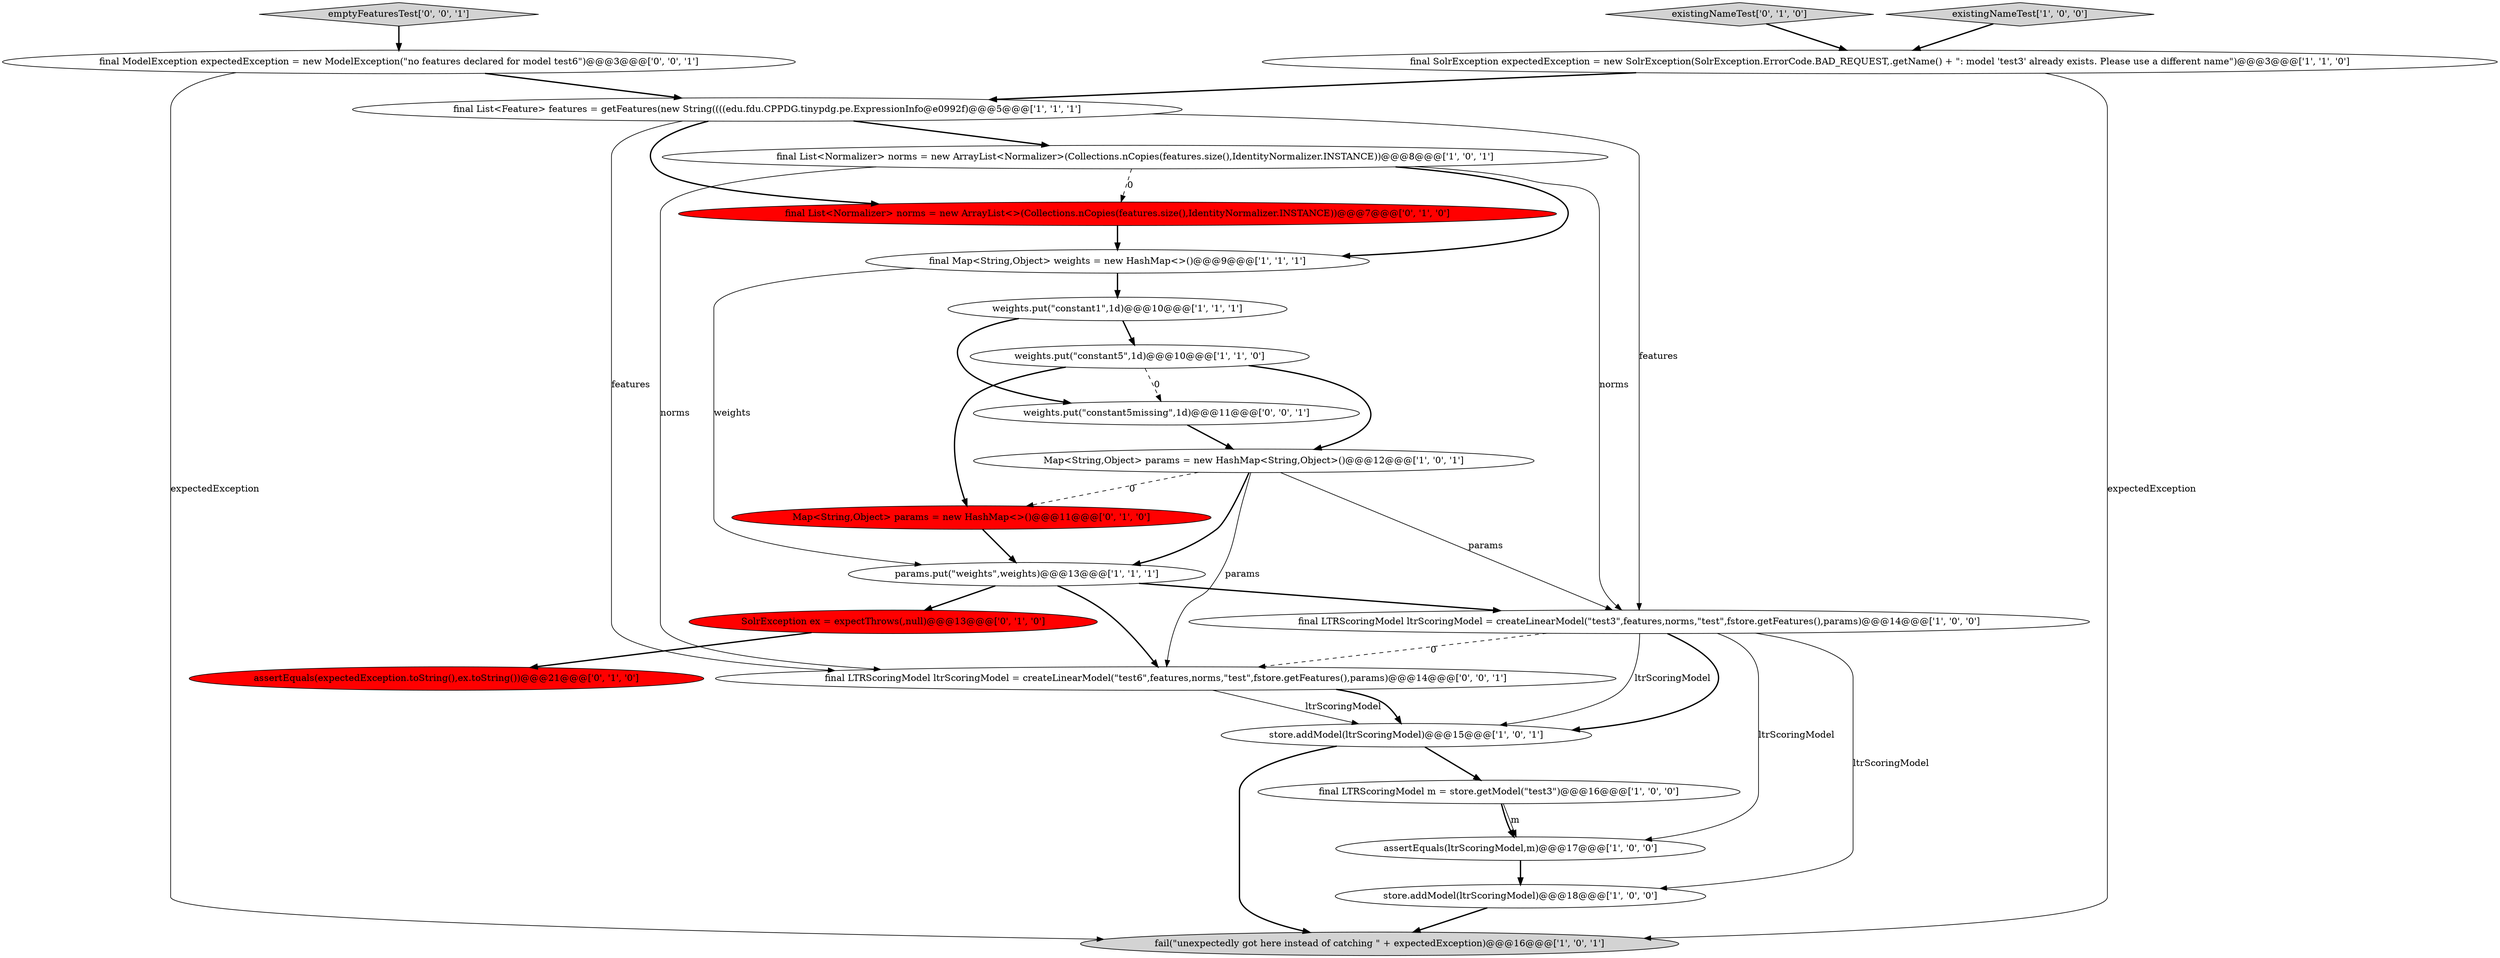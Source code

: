 digraph {
0 [style = filled, label = "params.put(\"weights\",weights)@@@13@@@['1', '1', '1']", fillcolor = white, shape = ellipse image = "AAA0AAABBB1BBB"];
6 [style = filled, label = "final List<Normalizer> norms = new ArrayList<Normalizer>(Collections.nCopies(features.size(),IdentityNormalizer.INSTANCE))@@@8@@@['1', '0', '1']", fillcolor = white, shape = ellipse image = "AAA0AAABBB1BBB"];
10 [style = filled, label = "final LTRScoringModel ltrScoringModel = createLinearModel(\"test3\",features,norms,\"test\",fstore.getFeatures(),params)@@@14@@@['1', '0', '0']", fillcolor = white, shape = ellipse image = "AAA0AAABBB1BBB"];
19 [style = filled, label = "Map<String,Object> params = new HashMap<>()@@@11@@@['0', '1', '0']", fillcolor = red, shape = ellipse image = "AAA1AAABBB2BBB"];
20 [style = filled, label = "emptyFeaturesTest['0', '0', '1']", fillcolor = lightgray, shape = diamond image = "AAA0AAABBB3BBB"];
18 [style = filled, label = "assertEquals(expectedException.toString(),ex.toString())@@@21@@@['0', '1', '0']", fillcolor = red, shape = ellipse image = "AAA1AAABBB2BBB"];
5 [style = filled, label = "weights.put(\"constant5\",1d)@@@10@@@['1', '1', '0']", fillcolor = white, shape = ellipse image = "AAA0AAABBB1BBB"];
13 [style = filled, label = "final SolrException expectedException = new SolrException(SolrException.ErrorCode.BAD_REQUEST,.getName() + \": model 'test3' already exists. Please use a different name\")@@@3@@@['1', '1', '0']", fillcolor = white, shape = ellipse image = "AAA0AAABBB1BBB"];
22 [style = filled, label = "final ModelException expectedException = new ModelException(\"no features declared for model test6\")@@@3@@@['0', '0', '1']", fillcolor = white, shape = ellipse image = "AAA0AAABBB3BBB"];
11 [style = filled, label = "store.addModel(ltrScoringModel)@@@15@@@['1', '0', '1']", fillcolor = white, shape = ellipse image = "AAA0AAABBB1BBB"];
7 [style = filled, label = "Map<String,Object> params = new HashMap<String,Object>()@@@12@@@['1', '0', '1']", fillcolor = white, shape = ellipse image = "AAA0AAABBB1BBB"];
8 [style = filled, label = "fail(\"unexpectedly got here instead of catching \" + expectedException)@@@16@@@['1', '0', '1']", fillcolor = lightgray, shape = ellipse image = "AAA0AAABBB1BBB"];
9 [style = filled, label = "assertEquals(ltrScoringModel,m)@@@17@@@['1', '0', '0']", fillcolor = white, shape = ellipse image = "AAA0AAABBB1BBB"];
2 [style = filled, label = "final Map<String,Object> weights = new HashMap<>()@@@9@@@['1', '1', '1']", fillcolor = white, shape = ellipse image = "AAA0AAABBB1BBB"];
21 [style = filled, label = "weights.put(\"constant5missing\",1d)@@@11@@@['0', '0', '1']", fillcolor = white, shape = ellipse image = "AAA0AAABBB3BBB"];
12 [style = filled, label = "store.addModel(ltrScoringModel)@@@18@@@['1', '0', '0']", fillcolor = white, shape = ellipse image = "AAA0AAABBB1BBB"];
17 [style = filled, label = "SolrException ex = expectThrows(,null)@@@13@@@['0', '1', '0']", fillcolor = red, shape = ellipse image = "AAA1AAABBB2BBB"];
14 [style = filled, label = "weights.put(\"constant1\",1d)@@@10@@@['1', '1', '1']", fillcolor = white, shape = ellipse image = "AAA0AAABBB1BBB"];
3 [style = filled, label = "final LTRScoringModel m = store.getModel(\"test3\")@@@16@@@['1', '0', '0']", fillcolor = white, shape = ellipse image = "AAA0AAABBB1BBB"];
15 [style = filled, label = "existingNameTest['0', '1', '0']", fillcolor = lightgray, shape = diamond image = "AAA0AAABBB2BBB"];
23 [style = filled, label = "final LTRScoringModel ltrScoringModel = createLinearModel(\"test6\",features,norms,\"test\",fstore.getFeatures(),params)@@@14@@@['0', '0', '1']", fillcolor = white, shape = ellipse image = "AAA0AAABBB3BBB"];
16 [style = filled, label = "final List<Normalizer> norms = new ArrayList<>(Collections.nCopies(features.size(),IdentityNormalizer.INSTANCE))@@@7@@@['0', '1', '0']", fillcolor = red, shape = ellipse image = "AAA1AAABBB2BBB"];
4 [style = filled, label = "final List<Feature> features = getFeatures(new String((((edu.fdu.CPPDG.tinypdg.pe.ExpressionInfo@e0992f)@@@5@@@['1', '1', '1']", fillcolor = white, shape = ellipse image = "AAA0AAABBB1BBB"];
1 [style = filled, label = "existingNameTest['1', '0', '0']", fillcolor = lightgray, shape = diamond image = "AAA0AAABBB1BBB"];
2->0 [style = solid, label="weights"];
15->13 [style = bold, label=""];
6->23 [style = solid, label="norms"];
4->6 [style = bold, label=""];
0->17 [style = bold, label=""];
23->11 [style = solid, label="ltrScoringModel"];
7->0 [style = bold, label=""];
10->11 [style = solid, label="ltrScoringModel"];
10->12 [style = solid, label="ltrScoringModel"];
3->9 [style = solid, label="m"];
13->8 [style = solid, label="expectedException"];
16->2 [style = bold, label=""];
1->13 [style = bold, label=""];
19->0 [style = bold, label=""];
20->22 [style = bold, label=""];
22->4 [style = bold, label=""];
6->2 [style = bold, label=""];
7->10 [style = solid, label="params"];
22->8 [style = solid, label="expectedException"];
3->9 [style = bold, label=""];
5->19 [style = bold, label=""];
7->23 [style = solid, label="params"];
10->9 [style = solid, label="ltrScoringModel"];
0->10 [style = bold, label=""];
6->10 [style = solid, label="norms"];
6->16 [style = dashed, label="0"];
0->23 [style = bold, label=""];
11->3 [style = bold, label=""];
7->19 [style = dashed, label="0"];
12->8 [style = bold, label=""];
4->10 [style = solid, label="features"];
2->14 [style = bold, label=""];
5->21 [style = dashed, label="0"];
21->7 [style = bold, label=""];
5->7 [style = bold, label=""];
11->8 [style = bold, label=""];
9->12 [style = bold, label=""];
23->11 [style = bold, label=""];
10->23 [style = dashed, label="0"];
13->4 [style = bold, label=""];
14->21 [style = bold, label=""];
17->18 [style = bold, label=""];
4->16 [style = bold, label=""];
4->23 [style = solid, label="features"];
14->5 [style = bold, label=""];
10->11 [style = bold, label=""];
}
